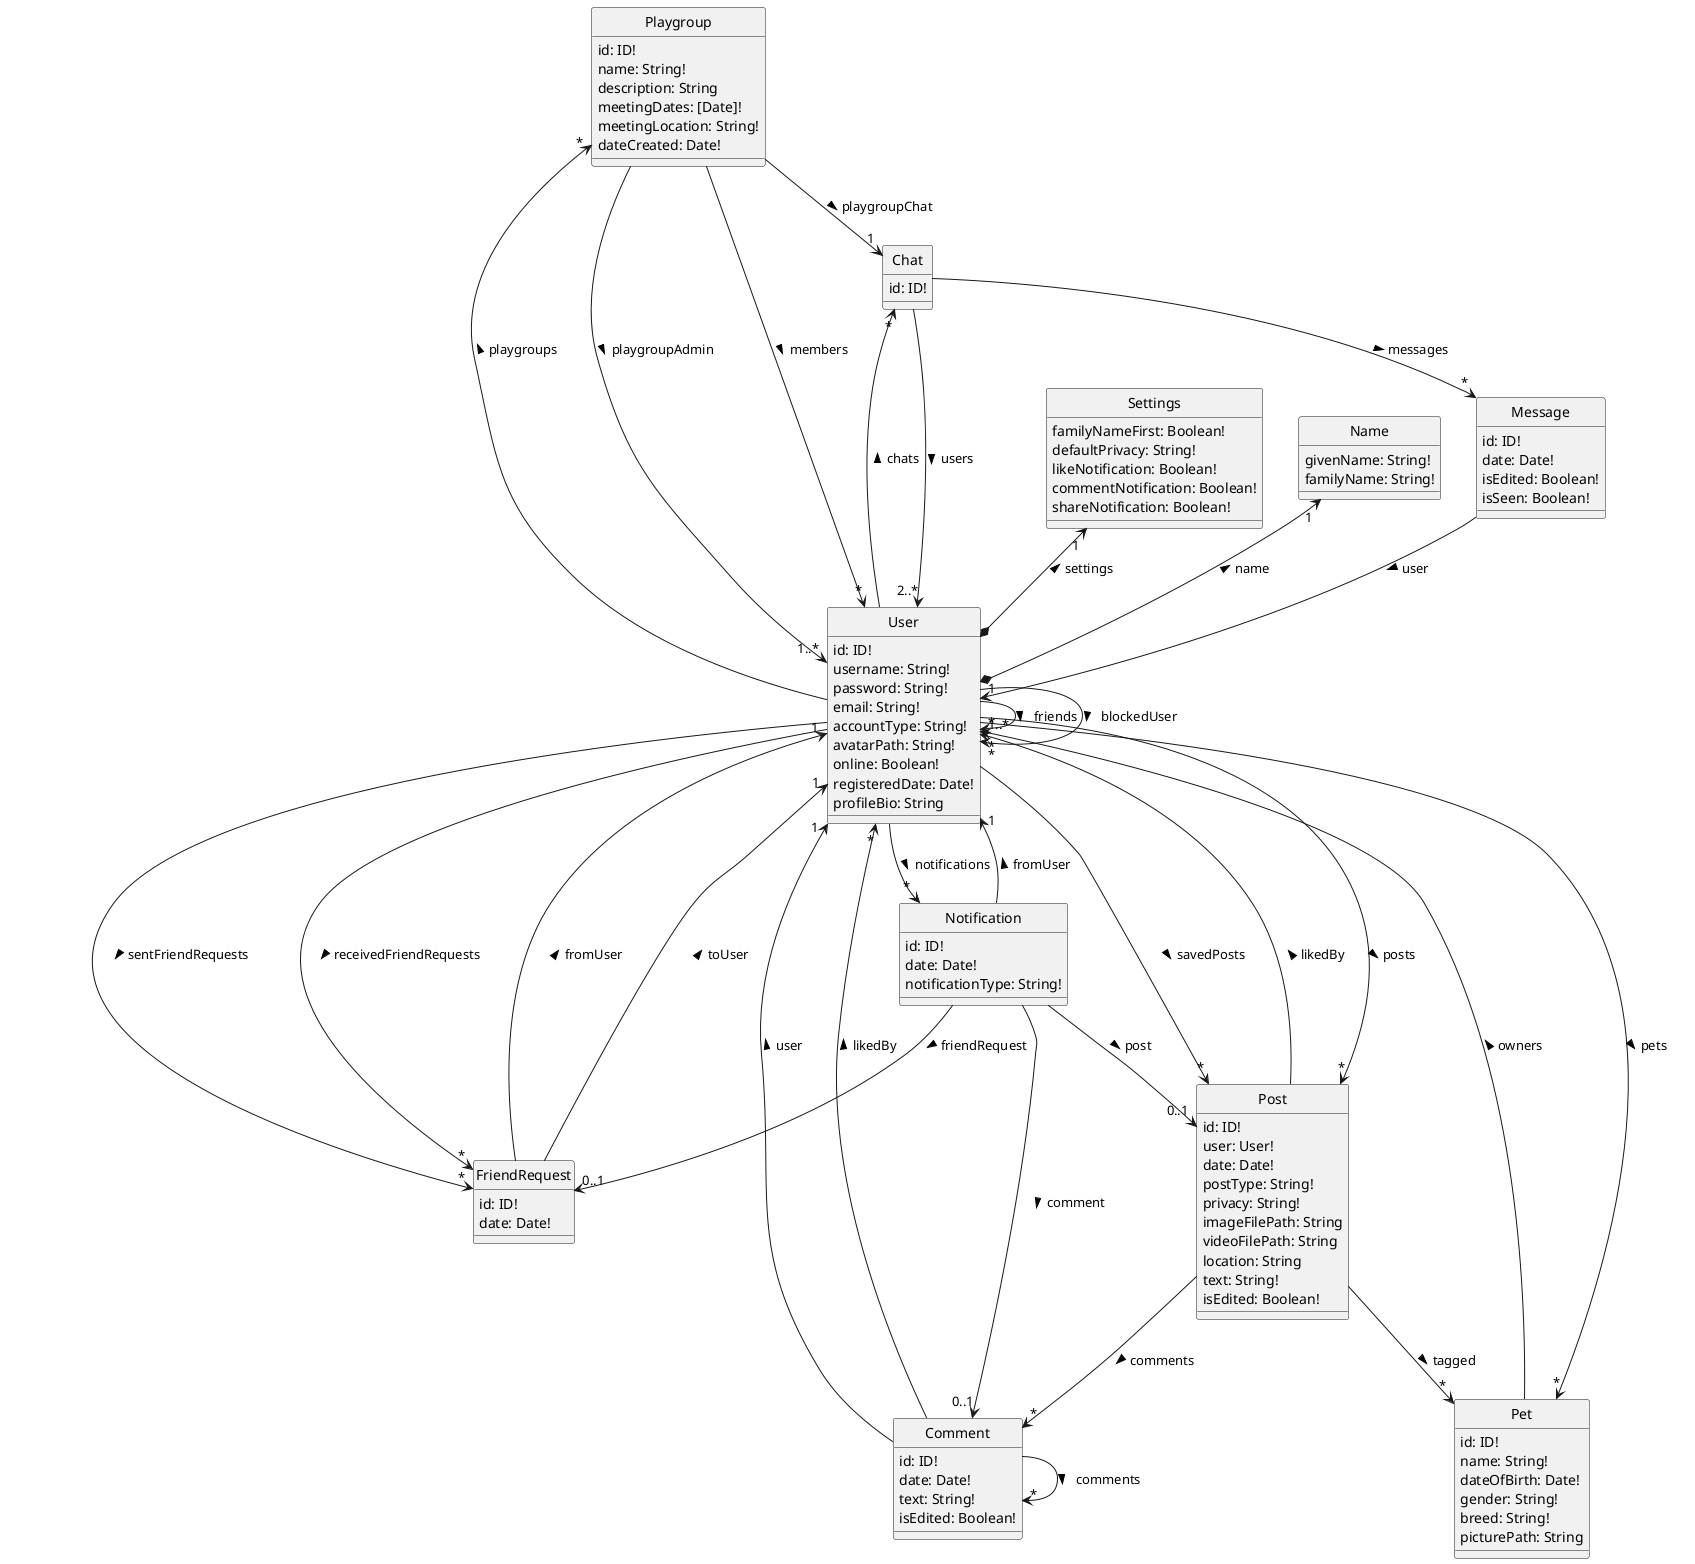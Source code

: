 @startuml DataSchemaExplicitConnections
hide circle
skinparam classAttributeIconSize 0

class User {
    id: ID!
    username: String!
    password: String!
    email: String!
    accountType: String!
    avatarPath: String!
    online: Boolean!
    registeredDate: Date!
    profileBio: String
}

class Name {
    givenName: String!
    familyName: String!
}

class Settings {
    familyNameFirst: Boolean!
    defaultPrivacy: String!
    likeNotification: Boolean!
    commentNotification: Boolean!
    shareNotification: Boolean!
}

class Post {
    id: ID!
    user: User!
    date: Date!
    postType: String!
    privacy: String!
    imageFilePath: String
    videoFilePath: String
    location: String
    text: String!
    isEdited: Boolean!
}

class Comment {
    id: ID!
    date: Date!
    text: String!
    isEdited: Boolean!
}

class Notification {
    id: ID!
    date: Date!
    notificationType: String!
}

class Chat {
    id: ID!
}

class Message {
    id: ID!
    date: Date!
    isEdited: Boolean!
    isSeen: Boolean!
}

class Pet {
    id: ID!
    name: String!
    dateOfBirth: Date!
    gender: String!
    breed: String!
    picturePath: String
}

class Playgroup {
    id: ID!
    name: String!
    description: String
    meetingDates: [Date]!
    meetingLocation: String!
    dateCreated: Date!
}

class FriendRequest {
    id: ID!
    date: Date!
}

User *-up-> "1" Name : name >
User *-up-> "1" Settings : settings >
User --> "*" User : friends >
User --> "*" User : blockedUser >
User --> "*" Post : posts >
User --> "*" Post : savedPosts >
User -up-> "*" Chat: chats >
User --> "*" FriendRequest: sentFriendRequests >
User --> "*" FriendRequest: receivedFriendRequests >
User --> "*" Notification: notifications >
User -up-> "*" Playgroup: playgroups >
User --> "*" Pet: pets >

Post --> "*" Pet: tagged >
Post --> "*" User: likedBy >
Post --> "*" Comment: comments >

Comment --> "1" User: user >
Comment --> "*" User: likedBy >
Comment --> "*" Comment: comments >

Notification --> "0..1" Post: post >
Notification --> "1" User: fromUser >
Notification --> "0..1" FriendRequest: friendRequest >
Notification --> "0..1" Comment: comment >

Chat --> "2..*" User: users >
Chat --> "*" Message: messages >

Message --> "1" User: user >

Pet --> "1..*" User: owners >

Playgroup --> "1..*" User: playgroupAdmin >
Playgroup --> "*" User: members >
Playgroup --> "1" Chat: playgroupChat >

FriendRequest -left-> "1" User: fromUser >
FriendRequest -left-> "1" User: toUser >

@enduml
